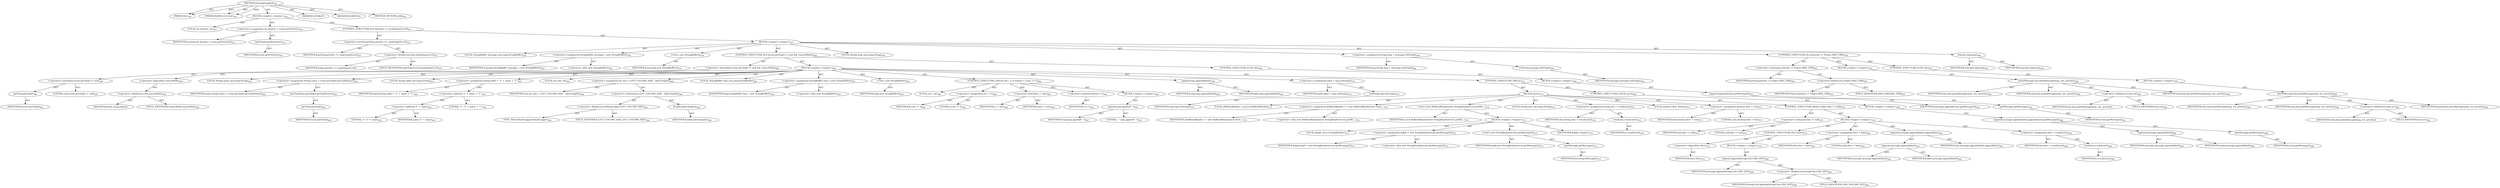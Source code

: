 digraph "messageLogged" {  
"111669149707" [label = <(METHOD,messageLogged)<SUB>254</SUB>> ]
"115964116998" [label = <(PARAM,this)<SUB>254</SUB>> ]
"115964117014" [label = <(PARAM,BuildEvent event)<SUB>254</SUB>> ]
"25769803796" [label = <(BLOCK,&lt;empty&gt;,&lt;empty&gt;)<SUB>254</SUB>> ]
"94489280516" [label = <(LOCAL,int priority: int)<SUB>255</SUB>> ]
"30064771164" [label = <(&lt;operator&gt;.assignment,int priority = event.getPriority())<SUB>255</SUB>> ]
"68719476811" [label = <(IDENTIFIER,priority,int priority = event.getPriority())<SUB>255</SUB>> ]
"30064771165" [label = <(getPriority,getPriority())<SUB>255</SUB>> ]
"68719476812" [label = <(IDENTIFIER,event,getPriority())<SUB>255</SUB>> ]
"47244640265" [label = <(CONTROL_STRUCTURE,IF,if (priority &lt;= msgOutputLevel))<SUB>257</SUB>> ]
"30064771166" [label = <(&lt;operator&gt;.lessEqualsThan,priority &lt;= msgOutputLevel)<SUB>257</SUB>> ]
"68719476813" [label = <(IDENTIFIER,priority,priority &lt;= msgOutputLevel)<SUB>257</SUB>> ]
"30064771167" [label = <(&lt;operator&gt;.fieldAccess,this.msgOutputLevel)<SUB>257</SUB>> ]
"68719476814" [label = <(IDENTIFIER,this,priority &lt;= msgOutputLevel)> ]
"55834574876" [label = <(FIELD_IDENTIFIER,msgOutputLevel,msgOutputLevel)<SUB>257</SUB>> ]
"25769803797" [label = <(BLOCK,&lt;empty&gt;,&lt;empty&gt;)<SUB>257</SUB>> ]
"94489280517" [label = <(LOCAL,StringBuffer message: java.lang.StringBuffer)<SUB>259</SUB>> ]
"30064771168" [label = <(&lt;operator&gt;.assignment,StringBuffer message = new StringBuffer())<SUB>259</SUB>> ]
"68719476815" [label = <(IDENTIFIER,message,StringBuffer message = new StringBuffer())<SUB>259</SUB>> ]
"30064771169" [label = <(&lt;operator&gt;.alloc,new StringBuffer())<SUB>259</SUB>> ]
"30064771170" [label = <(&lt;init&gt;,new StringBuffer())<SUB>259</SUB>> ]
"68719476816" [label = <(IDENTIFIER,message,new StringBuffer())<SUB>259</SUB>> ]
"47244640266" [label = <(CONTROL_STRUCTURE,IF,if (event.getTask() != null &amp;&amp; !emacsMode))<SUB>260</SUB>> ]
"30064771171" [label = <(&lt;operator&gt;.logicalAnd,event.getTask() != null &amp;&amp; !emacsMode)<SUB>260</SUB>> ]
"30064771172" [label = <(&lt;operator&gt;.notEquals,event.getTask() != null)<SUB>260</SUB>> ]
"30064771173" [label = <(getTask,getTask())<SUB>260</SUB>> ]
"68719476817" [label = <(IDENTIFIER,event,getTask())<SUB>260</SUB>> ]
"90194313226" [label = <(LITERAL,null,event.getTask() != null)<SUB>260</SUB>> ]
"30064771174" [label = <(&lt;operator&gt;.logicalNot,!emacsMode)<SUB>260</SUB>> ]
"30064771175" [label = <(&lt;operator&gt;.fieldAccess,this.emacsMode)<SUB>260</SUB>> ]
"68719476818" [label = <(IDENTIFIER,this,!emacsMode)> ]
"55834574877" [label = <(FIELD_IDENTIFIER,emacsMode,emacsMode)<SUB>260</SUB>> ]
"25769803798" [label = <(BLOCK,&lt;empty&gt;,&lt;empty&gt;)<SUB>260</SUB>> ]
"94489280518" [label = <(LOCAL,String name: java.lang.String)<SUB>262</SUB>> ]
"30064771176" [label = <(&lt;operator&gt;.assignment,String name = event.getTask().getTaskName())<SUB>262</SUB>> ]
"68719476819" [label = <(IDENTIFIER,name,String name = event.getTask().getTaskName())<SUB>262</SUB>> ]
"30064771177" [label = <(getTaskName,getTask().getTaskName())<SUB>262</SUB>> ]
"30064771178" [label = <(getTask,getTask())<SUB>262</SUB>> ]
"68719476820" [label = <(IDENTIFIER,event,getTask())<SUB>262</SUB>> ]
"94489280519" [label = <(LOCAL,String label: java.lang.String)<SUB>263</SUB>> ]
"30064771179" [label = <(&lt;operator&gt;.assignment,String label = &quot;[&quot; + name + &quot;] &quot;)<SUB>263</SUB>> ]
"68719476821" [label = <(IDENTIFIER,label,String label = &quot;[&quot; + name + &quot;] &quot;)<SUB>263</SUB>> ]
"30064771180" [label = <(&lt;operator&gt;.addition,&quot;[&quot; + name + &quot;] &quot;)<SUB>263</SUB>> ]
"30064771181" [label = <(&lt;operator&gt;.addition,&quot;[&quot; + name)<SUB>263</SUB>> ]
"90194313227" [label = <(LITERAL,&quot;[&quot;,&quot;[&quot; + name)<SUB>263</SUB>> ]
"68719476822" [label = <(IDENTIFIER,name,&quot;[&quot; + name)<SUB>263</SUB>> ]
"90194313228" [label = <(LITERAL,&quot;] &quot;,&quot;[&quot; + name + &quot;] &quot;)<SUB>263</SUB>> ]
"94489280520" [label = <(LOCAL,int size: int)<SUB>264</SUB>> ]
"30064771182" [label = <(&lt;operator&gt;.assignment,int size = LEFT_COLUMN_SIZE - label.length())<SUB>264</SUB>> ]
"68719476823" [label = <(IDENTIFIER,size,int size = LEFT_COLUMN_SIZE - label.length())<SUB>264</SUB>> ]
"30064771183" [label = <(&lt;operator&gt;.subtraction,LEFT_COLUMN_SIZE - label.length())<SUB>264</SUB>> ]
"30064771184" [label = <(&lt;operator&gt;.fieldAccess,DefaultLogger.LEFT_COLUMN_SIZE)<SUB>264</SUB>> ]
"180388626436" [label = <(TYPE_REF,DefaultLogger,DefaultLogger)<SUB>264</SUB>> ]
"55834574878" [label = <(FIELD_IDENTIFIER,LEFT_COLUMN_SIZE,LEFT_COLUMN_SIZE)<SUB>264</SUB>> ]
"30064771185" [label = <(length,label.length())<SUB>264</SUB>> ]
"68719476824" [label = <(IDENTIFIER,label,label.length())<SUB>264</SUB>> ]
"94489280521" [label = <(LOCAL,StringBuffer tmp: java.lang.StringBuffer)<SUB>265</SUB>> ]
"30064771186" [label = <(&lt;operator&gt;.assignment,StringBuffer tmp = new StringBuffer())<SUB>265</SUB>> ]
"68719476825" [label = <(IDENTIFIER,tmp,StringBuffer tmp = new StringBuffer())<SUB>265</SUB>> ]
"30064771187" [label = <(&lt;operator&gt;.alloc,new StringBuffer())<SUB>265</SUB>> ]
"30064771188" [label = <(&lt;init&gt;,new StringBuffer())<SUB>265</SUB>> ]
"68719476826" [label = <(IDENTIFIER,tmp,new StringBuffer())<SUB>265</SUB>> ]
"47244640267" [label = <(CONTROL_STRUCTURE,FOR,for (int i = 0; Some(i &lt; size); i++))<SUB>266</SUB>> ]
"94489280522" [label = <(LOCAL,int i: int)<SUB>266</SUB>> ]
"30064771189" [label = <(&lt;operator&gt;.assignment,int i = 0)<SUB>266</SUB>> ]
"68719476827" [label = <(IDENTIFIER,i,int i = 0)<SUB>266</SUB>> ]
"90194313229" [label = <(LITERAL,0,int i = 0)<SUB>266</SUB>> ]
"30064771190" [label = <(&lt;operator&gt;.lessThan,i &lt; size)<SUB>266</SUB>> ]
"68719476828" [label = <(IDENTIFIER,i,i &lt; size)<SUB>266</SUB>> ]
"68719476829" [label = <(IDENTIFIER,size,i &lt; size)<SUB>266</SUB>> ]
"30064771191" [label = <(&lt;operator&gt;.postIncrement,i++)<SUB>266</SUB>> ]
"68719476830" [label = <(IDENTIFIER,i,i++)<SUB>266</SUB>> ]
"25769803799" [label = <(BLOCK,&lt;empty&gt;,&lt;empty&gt;)<SUB>266</SUB>> ]
"30064771192" [label = <(append,tmp.append(&quot; &quot;))<SUB>267</SUB>> ]
"68719476831" [label = <(IDENTIFIER,tmp,tmp.append(&quot; &quot;))<SUB>267</SUB>> ]
"90194313230" [label = <(LITERAL,&quot; &quot;,tmp.append(&quot; &quot;))<SUB>267</SUB>> ]
"30064771193" [label = <(append,tmp.append(label))<SUB>269</SUB>> ]
"68719476832" [label = <(IDENTIFIER,tmp,tmp.append(label))<SUB>269</SUB>> ]
"68719476833" [label = <(IDENTIFIER,label,tmp.append(label))<SUB>269</SUB>> ]
"30064771194" [label = <(&lt;operator&gt;.assignment,label = tmp.toString())<SUB>270</SUB>> ]
"68719476834" [label = <(IDENTIFIER,label,label = tmp.toString())<SUB>270</SUB>> ]
"30064771195" [label = <(toString,tmp.toString())<SUB>270</SUB>> ]
"68719476835" [label = <(IDENTIFIER,tmp,tmp.toString())<SUB>270</SUB>> ]
"47244640268" [label = <(CONTROL_STRUCTURE,TRY,try)<SUB>272</SUB>> ]
"25769803800" [label = <(BLOCK,try,try)<SUB>272</SUB>> ]
"94489280523" [label = <(LOCAL,BufferedReader r: java.io.BufferedReader)<SUB>273</SUB>> ]
"30064771196" [label = <(&lt;operator&gt;.assignment,BufferedReader r = new BufferedReader(new Strin...)<SUB>273</SUB>> ]
"68719476836" [label = <(IDENTIFIER,r,BufferedReader r = new BufferedReader(new Strin...)<SUB>273</SUB>> ]
"30064771197" [label = <(&lt;operator&gt;.alloc,new BufferedReader(new StringReader(event.getMe...)<SUB>274</SUB>> ]
"30064771198" [label = <(&lt;init&gt;,new BufferedReader(new StringReader(event.getMe...)<SUB>274</SUB>> ]
"68719476837" [label = <(IDENTIFIER,r,new BufferedReader(new StringReader(event.getMe...)<SUB>273</SUB>> ]
"25769803801" [label = <(BLOCK,&lt;empty&gt;,&lt;empty&gt;)<SUB>275</SUB>> ]
"94489280524" [label = <(LOCAL,$obj0: java.io.StringReader)<SUB>275</SUB>> ]
"30064771199" [label = <(&lt;operator&gt;.assignment,$obj0 = new StringReader(event.getMessage()))<SUB>275</SUB>> ]
"68719476838" [label = <(IDENTIFIER,$obj0,$obj0 = new StringReader(event.getMessage()))<SUB>275</SUB>> ]
"30064771200" [label = <(&lt;operator&gt;.alloc,new StringReader(event.getMessage()))<SUB>275</SUB>> ]
"30064771201" [label = <(&lt;init&gt;,new StringReader(event.getMessage()))<SUB>275</SUB>> ]
"68719476839" [label = <(IDENTIFIER,$obj0,new StringReader(event.getMessage()))<SUB>275</SUB>> ]
"30064771202" [label = <(getMessage,getMessage())<SUB>275</SUB>> ]
"68719476840" [label = <(IDENTIFIER,event,getMessage())<SUB>275</SUB>> ]
"68719476841" [label = <(IDENTIFIER,$obj0,&lt;empty&gt;)<SUB>275</SUB>> ]
"94489280525" [label = <(LOCAL,String line: java.lang.String)<SUB>276</SUB>> ]
"30064771203" [label = <(&lt;operator&gt;.assignment,String line = r.readLine())<SUB>276</SUB>> ]
"68719476842" [label = <(IDENTIFIER,line,String line = r.readLine())<SUB>276</SUB>> ]
"30064771204" [label = <(readLine,r.readLine())<SUB>276</SUB>> ]
"68719476843" [label = <(IDENTIFIER,r,r.readLine())<SUB>276</SUB>> ]
"94489280526" [label = <(LOCAL,boolean first: boolean)<SUB>277</SUB>> ]
"30064771205" [label = <(&lt;operator&gt;.assignment,boolean first = true)<SUB>277</SUB>> ]
"68719476844" [label = <(IDENTIFIER,first,boolean first = true)<SUB>277</SUB>> ]
"90194313231" [label = <(LITERAL,true,boolean first = true)<SUB>277</SUB>> ]
"47244640269" [label = <(CONTROL_STRUCTURE,WHILE,while (line != null))<SUB>278</SUB>> ]
"30064771206" [label = <(&lt;operator&gt;.notEquals,line != null)<SUB>278</SUB>> ]
"68719476845" [label = <(IDENTIFIER,line,line != null)<SUB>278</SUB>> ]
"90194313232" [label = <(LITERAL,null,line != null)<SUB>278</SUB>> ]
"25769803802" [label = <(BLOCK,&lt;empty&gt;,&lt;empty&gt;)<SUB>278</SUB>> ]
"47244640270" [label = <(CONTROL_STRUCTURE,IF,if (!first))<SUB>279</SUB>> ]
"30064771207" [label = <(&lt;operator&gt;.logicalNot,!first)<SUB>279</SUB>> ]
"68719476846" [label = <(IDENTIFIER,first,!first)<SUB>279</SUB>> ]
"25769803803" [label = <(BLOCK,&lt;empty&gt;,&lt;empty&gt;)<SUB>279</SUB>> ]
"30064771208" [label = <(append,append(StringUtils.LINE_SEP))<SUB>280</SUB>> ]
"68719476847" [label = <(IDENTIFIER,message,append(StringUtils.LINE_SEP))<SUB>280</SUB>> ]
"30064771209" [label = <(&lt;operator&gt;.fieldAccess,StringUtils.LINE_SEP)<SUB>280</SUB>> ]
"68719476848" [label = <(IDENTIFIER,StringUtils,append(StringUtils.LINE_SEP))<SUB>280</SUB>> ]
"55834574879" [label = <(FIELD_IDENTIFIER,LINE_SEP,LINE_SEP)<SUB>280</SUB>> ]
"30064771210" [label = <(&lt;operator&gt;.assignment,first = false)<SUB>282</SUB>> ]
"68719476849" [label = <(IDENTIFIER,first,first = false)<SUB>282</SUB>> ]
"90194313233" [label = <(LITERAL,false,first = false)<SUB>282</SUB>> ]
"30064771211" [label = <(append,message.append(label).append(line))<SUB>283</SUB>> ]
"30064771212" [label = <(append,message.append(label))<SUB>283</SUB>> ]
"68719476850" [label = <(IDENTIFIER,message,message.append(label))<SUB>283</SUB>> ]
"68719476851" [label = <(IDENTIFIER,label,message.append(label))<SUB>283</SUB>> ]
"68719476852" [label = <(IDENTIFIER,line,message.append(label).append(line))<SUB>283</SUB>> ]
"30064771213" [label = <(&lt;operator&gt;.assignment,line = r.readLine())<SUB>284</SUB>> ]
"68719476853" [label = <(IDENTIFIER,line,line = r.readLine())<SUB>284</SUB>> ]
"30064771214" [label = <(readLine,r.readLine())<SUB>284</SUB>> ]
"68719476854" [label = <(IDENTIFIER,r,r.readLine())<SUB>284</SUB>> ]
"47244640271" [label = <(CONTROL_STRUCTURE,CATCH,catch)<SUB>286</SUB>> ]
"25769803804" [label = <(BLOCK,&lt;empty&gt;,&lt;empty&gt;)<SUB>286</SUB>> ]
"30064771215" [label = <(append,message.append(label).append(event.getMessage()))<SUB>288</SUB>> ]
"30064771216" [label = <(append,message.append(label))<SUB>288</SUB>> ]
"68719476855" [label = <(IDENTIFIER,message,message.append(label))<SUB>288</SUB>> ]
"68719476856" [label = <(IDENTIFIER,label,message.append(label))<SUB>288</SUB>> ]
"30064771217" [label = <(getMessage,getMessage())<SUB>288</SUB>> ]
"68719476857" [label = <(IDENTIFIER,event,getMessage())<SUB>288</SUB>> ]
"47244640272" [label = <(CONTROL_STRUCTURE,ELSE,else)<SUB>290</SUB>> ]
"25769803805" [label = <(BLOCK,&lt;empty&gt;,&lt;empty&gt;)<SUB>290</SUB>> ]
"30064771218" [label = <(append,append(event.getMessage()))<SUB>291</SUB>> ]
"68719476858" [label = <(IDENTIFIER,message,append(event.getMessage()))<SUB>291</SUB>> ]
"30064771219" [label = <(getMessage,getMessage())<SUB>291</SUB>> ]
"68719476859" [label = <(IDENTIFIER,event,getMessage())<SUB>291</SUB>> ]
"94489280527" [label = <(LOCAL,String msg: java.lang.String)<SUB>294</SUB>> ]
"30064771220" [label = <(&lt;operator&gt;.assignment,String msg = message.toString())<SUB>294</SUB>> ]
"68719476860" [label = <(IDENTIFIER,msg,String msg = message.toString())<SUB>294</SUB>> ]
"30064771221" [label = <(toString,message.toString())<SUB>294</SUB>> ]
"68719476861" [label = <(IDENTIFIER,message,message.toString())<SUB>294</SUB>> ]
"47244640273" [label = <(CONTROL_STRUCTURE,IF,if (priority != Project.MSG_ERR))<SUB>295</SUB>> ]
"30064771222" [label = <(&lt;operator&gt;.notEquals,priority != Project.MSG_ERR)<SUB>295</SUB>> ]
"68719476862" [label = <(IDENTIFIER,priority,priority != Project.MSG_ERR)<SUB>295</SUB>> ]
"30064771223" [label = <(&lt;operator&gt;.fieldAccess,Project.MSG_ERR)<SUB>295</SUB>> ]
"68719476863" [label = <(IDENTIFIER,Project,priority != Project.MSG_ERR)<SUB>295</SUB>> ]
"55834574880" [label = <(FIELD_IDENTIFIER,MSG_ERR,MSG_ERR)<SUB>295</SUB>> ]
"25769803806" [label = <(BLOCK,&lt;empty&gt;,&lt;empty&gt;)<SUB>295</SUB>> ]
"30064771224" [label = <(printMessage,this.printMessage(msg, out, priority))<SUB>296</SUB>> ]
"68719476745" [label = <(IDENTIFIER,this,this.printMessage(msg, out, priority))<SUB>296</SUB>> ]
"68719476864" [label = <(IDENTIFIER,msg,this.printMessage(msg, out, priority))<SUB>296</SUB>> ]
"30064771225" [label = <(&lt;operator&gt;.fieldAccess,this.out)<SUB>296</SUB>> ]
"68719476865" [label = <(IDENTIFIER,this,this.printMessage(msg, out, priority))> ]
"55834574881" [label = <(FIELD_IDENTIFIER,out,out)<SUB>296</SUB>> ]
"68719476866" [label = <(IDENTIFIER,priority,this.printMessage(msg, out, priority))<SUB>296</SUB>> ]
"47244640274" [label = <(CONTROL_STRUCTURE,ELSE,else)<SUB>297</SUB>> ]
"25769803807" [label = <(BLOCK,&lt;empty&gt;,&lt;empty&gt;)<SUB>297</SUB>> ]
"30064771226" [label = <(printMessage,this.printMessage(msg, err, priority))<SUB>298</SUB>> ]
"68719476746" [label = <(IDENTIFIER,this,this.printMessage(msg, err, priority))<SUB>298</SUB>> ]
"68719476867" [label = <(IDENTIFIER,msg,this.printMessage(msg, err, priority))<SUB>298</SUB>> ]
"30064771227" [label = <(&lt;operator&gt;.fieldAccess,this.err)<SUB>298</SUB>> ]
"68719476868" [label = <(IDENTIFIER,this,this.printMessage(msg, err, priority))> ]
"55834574882" [label = <(FIELD_IDENTIFIER,err,err)<SUB>298</SUB>> ]
"68719476869" [label = <(IDENTIFIER,priority,this.printMessage(msg, err, priority))<SUB>298</SUB>> ]
"30064771228" [label = <(log,this.log(msg))<SUB>300</SUB>> ]
"68719476747" [label = <(IDENTIFIER,this,this.log(msg))<SUB>300</SUB>> ]
"68719476870" [label = <(IDENTIFIER,msg,this.log(msg))<SUB>300</SUB>> ]
"133143986207" [label = <(MODIFIER,PUBLIC)> ]
"133143986208" [label = <(MODIFIER,VIRTUAL)> ]
"128849018891" [label = <(METHOD_RETURN,void)<SUB>254</SUB>> ]
  "111669149707" -> "115964116998"  [ label = "AST: "] 
  "111669149707" -> "115964117014"  [ label = "AST: "] 
  "111669149707" -> "25769803796"  [ label = "AST: "] 
  "111669149707" -> "133143986207"  [ label = "AST: "] 
  "111669149707" -> "133143986208"  [ label = "AST: "] 
  "111669149707" -> "128849018891"  [ label = "AST: "] 
  "25769803796" -> "94489280516"  [ label = "AST: "] 
  "25769803796" -> "30064771164"  [ label = "AST: "] 
  "25769803796" -> "47244640265"  [ label = "AST: "] 
  "30064771164" -> "68719476811"  [ label = "AST: "] 
  "30064771164" -> "30064771165"  [ label = "AST: "] 
  "30064771165" -> "68719476812"  [ label = "AST: "] 
  "47244640265" -> "30064771166"  [ label = "AST: "] 
  "47244640265" -> "25769803797"  [ label = "AST: "] 
  "30064771166" -> "68719476813"  [ label = "AST: "] 
  "30064771166" -> "30064771167"  [ label = "AST: "] 
  "30064771167" -> "68719476814"  [ label = "AST: "] 
  "30064771167" -> "55834574876"  [ label = "AST: "] 
  "25769803797" -> "94489280517"  [ label = "AST: "] 
  "25769803797" -> "30064771168"  [ label = "AST: "] 
  "25769803797" -> "30064771170"  [ label = "AST: "] 
  "25769803797" -> "47244640266"  [ label = "AST: "] 
  "25769803797" -> "94489280527"  [ label = "AST: "] 
  "25769803797" -> "30064771220"  [ label = "AST: "] 
  "25769803797" -> "47244640273"  [ label = "AST: "] 
  "25769803797" -> "30064771228"  [ label = "AST: "] 
  "30064771168" -> "68719476815"  [ label = "AST: "] 
  "30064771168" -> "30064771169"  [ label = "AST: "] 
  "30064771170" -> "68719476816"  [ label = "AST: "] 
  "47244640266" -> "30064771171"  [ label = "AST: "] 
  "47244640266" -> "25769803798"  [ label = "AST: "] 
  "47244640266" -> "47244640272"  [ label = "AST: "] 
  "30064771171" -> "30064771172"  [ label = "AST: "] 
  "30064771171" -> "30064771174"  [ label = "AST: "] 
  "30064771172" -> "30064771173"  [ label = "AST: "] 
  "30064771172" -> "90194313226"  [ label = "AST: "] 
  "30064771173" -> "68719476817"  [ label = "AST: "] 
  "30064771174" -> "30064771175"  [ label = "AST: "] 
  "30064771175" -> "68719476818"  [ label = "AST: "] 
  "30064771175" -> "55834574877"  [ label = "AST: "] 
  "25769803798" -> "94489280518"  [ label = "AST: "] 
  "25769803798" -> "30064771176"  [ label = "AST: "] 
  "25769803798" -> "94489280519"  [ label = "AST: "] 
  "25769803798" -> "30064771179"  [ label = "AST: "] 
  "25769803798" -> "94489280520"  [ label = "AST: "] 
  "25769803798" -> "30064771182"  [ label = "AST: "] 
  "25769803798" -> "94489280521"  [ label = "AST: "] 
  "25769803798" -> "30064771186"  [ label = "AST: "] 
  "25769803798" -> "30064771188"  [ label = "AST: "] 
  "25769803798" -> "47244640267"  [ label = "AST: "] 
  "25769803798" -> "30064771193"  [ label = "AST: "] 
  "25769803798" -> "30064771194"  [ label = "AST: "] 
  "25769803798" -> "47244640268"  [ label = "AST: "] 
  "30064771176" -> "68719476819"  [ label = "AST: "] 
  "30064771176" -> "30064771177"  [ label = "AST: "] 
  "30064771177" -> "30064771178"  [ label = "AST: "] 
  "30064771178" -> "68719476820"  [ label = "AST: "] 
  "30064771179" -> "68719476821"  [ label = "AST: "] 
  "30064771179" -> "30064771180"  [ label = "AST: "] 
  "30064771180" -> "30064771181"  [ label = "AST: "] 
  "30064771180" -> "90194313228"  [ label = "AST: "] 
  "30064771181" -> "90194313227"  [ label = "AST: "] 
  "30064771181" -> "68719476822"  [ label = "AST: "] 
  "30064771182" -> "68719476823"  [ label = "AST: "] 
  "30064771182" -> "30064771183"  [ label = "AST: "] 
  "30064771183" -> "30064771184"  [ label = "AST: "] 
  "30064771183" -> "30064771185"  [ label = "AST: "] 
  "30064771184" -> "180388626436"  [ label = "AST: "] 
  "30064771184" -> "55834574878"  [ label = "AST: "] 
  "30064771185" -> "68719476824"  [ label = "AST: "] 
  "30064771186" -> "68719476825"  [ label = "AST: "] 
  "30064771186" -> "30064771187"  [ label = "AST: "] 
  "30064771188" -> "68719476826"  [ label = "AST: "] 
  "47244640267" -> "94489280522"  [ label = "AST: "] 
  "47244640267" -> "30064771189"  [ label = "AST: "] 
  "47244640267" -> "30064771190"  [ label = "AST: "] 
  "47244640267" -> "30064771191"  [ label = "AST: "] 
  "47244640267" -> "25769803799"  [ label = "AST: "] 
  "30064771189" -> "68719476827"  [ label = "AST: "] 
  "30064771189" -> "90194313229"  [ label = "AST: "] 
  "30064771190" -> "68719476828"  [ label = "AST: "] 
  "30064771190" -> "68719476829"  [ label = "AST: "] 
  "30064771191" -> "68719476830"  [ label = "AST: "] 
  "25769803799" -> "30064771192"  [ label = "AST: "] 
  "30064771192" -> "68719476831"  [ label = "AST: "] 
  "30064771192" -> "90194313230"  [ label = "AST: "] 
  "30064771193" -> "68719476832"  [ label = "AST: "] 
  "30064771193" -> "68719476833"  [ label = "AST: "] 
  "30064771194" -> "68719476834"  [ label = "AST: "] 
  "30064771194" -> "30064771195"  [ label = "AST: "] 
  "30064771195" -> "68719476835"  [ label = "AST: "] 
  "47244640268" -> "25769803800"  [ label = "AST: "] 
  "47244640268" -> "47244640271"  [ label = "AST: "] 
  "25769803800" -> "94489280523"  [ label = "AST: "] 
  "25769803800" -> "30064771196"  [ label = "AST: "] 
  "25769803800" -> "30064771198"  [ label = "AST: "] 
  "25769803800" -> "94489280525"  [ label = "AST: "] 
  "25769803800" -> "30064771203"  [ label = "AST: "] 
  "25769803800" -> "94489280526"  [ label = "AST: "] 
  "25769803800" -> "30064771205"  [ label = "AST: "] 
  "25769803800" -> "47244640269"  [ label = "AST: "] 
  "30064771196" -> "68719476836"  [ label = "AST: "] 
  "30064771196" -> "30064771197"  [ label = "AST: "] 
  "30064771198" -> "68719476837"  [ label = "AST: "] 
  "30064771198" -> "25769803801"  [ label = "AST: "] 
  "25769803801" -> "94489280524"  [ label = "AST: "] 
  "25769803801" -> "30064771199"  [ label = "AST: "] 
  "25769803801" -> "30064771201"  [ label = "AST: "] 
  "25769803801" -> "68719476841"  [ label = "AST: "] 
  "30064771199" -> "68719476838"  [ label = "AST: "] 
  "30064771199" -> "30064771200"  [ label = "AST: "] 
  "30064771201" -> "68719476839"  [ label = "AST: "] 
  "30064771201" -> "30064771202"  [ label = "AST: "] 
  "30064771202" -> "68719476840"  [ label = "AST: "] 
  "30064771203" -> "68719476842"  [ label = "AST: "] 
  "30064771203" -> "30064771204"  [ label = "AST: "] 
  "30064771204" -> "68719476843"  [ label = "AST: "] 
  "30064771205" -> "68719476844"  [ label = "AST: "] 
  "30064771205" -> "90194313231"  [ label = "AST: "] 
  "47244640269" -> "30064771206"  [ label = "AST: "] 
  "47244640269" -> "25769803802"  [ label = "AST: "] 
  "30064771206" -> "68719476845"  [ label = "AST: "] 
  "30064771206" -> "90194313232"  [ label = "AST: "] 
  "25769803802" -> "47244640270"  [ label = "AST: "] 
  "25769803802" -> "30064771210"  [ label = "AST: "] 
  "25769803802" -> "30064771211"  [ label = "AST: "] 
  "25769803802" -> "30064771213"  [ label = "AST: "] 
  "47244640270" -> "30064771207"  [ label = "AST: "] 
  "47244640270" -> "25769803803"  [ label = "AST: "] 
  "30064771207" -> "68719476846"  [ label = "AST: "] 
  "25769803803" -> "30064771208"  [ label = "AST: "] 
  "30064771208" -> "68719476847"  [ label = "AST: "] 
  "30064771208" -> "30064771209"  [ label = "AST: "] 
  "30064771209" -> "68719476848"  [ label = "AST: "] 
  "30064771209" -> "55834574879"  [ label = "AST: "] 
  "30064771210" -> "68719476849"  [ label = "AST: "] 
  "30064771210" -> "90194313233"  [ label = "AST: "] 
  "30064771211" -> "30064771212"  [ label = "AST: "] 
  "30064771211" -> "68719476852"  [ label = "AST: "] 
  "30064771212" -> "68719476850"  [ label = "AST: "] 
  "30064771212" -> "68719476851"  [ label = "AST: "] 
  "30064771213" -> "68719476853"  [ label = "AST: "] 
  "30064771213" -> "30064771214"  [ label = "AST: "] 
  "30064771214" -> "68719476854"  [ label = "AST: "] 
  "47244640271" -> "25769803804"  [ label = "AST: "] 
  "25769803804" -> "30064771215"  [ label = "AST: "] 
  "30064771215" -> "30064771216"  [ label = "AST: "] 
  "30064771215" -> "30064771217"  [ label = "AST: "] 
  "30064771216" -> "68719476855"  [ label = "AST: "] 
  "30064771216" -> "68719476856"  [ label = "AST: "] 
  "30064771217" -> "68719476857"  [ label = "AST: "] 
  "47244640272" -> "25769803805"  [ label = "AST: "] 
  "25769803805" -> "30064771218"  [ label = "AST: "] 
  "30064771218" -> "68719476858"  [ label = "AST: "] 
  "30064771218" -> "30064771219"  [ label = "AST: "] 
  "30064771219" -> "68719476859"  [ label = "AST: "] 
  "30064771220" -> "68719476860"  [ label = "AST: "] 
  "30064771220" -> "30064771221"  [ label = "AST: "] 
  "30064771221" -> "68719476861"  [ label = "AST: "] 
  "47244640273" -> "30064771222"  [ label = "AST: "] 
  "47244640273" -> "25769803806"  [ label = "AST: "] 
  "47244640273" -> "47244640274"  [ label = "AST: "] 
  "30064771222" -> "68719476862"  [ label = "AST: "] 
  "30064771222" -> "30064771223"  [ label = "AST: "] 
  "30064771223" -> "68719476863"  [ label = "AST: "] 
  "30064771223" -> "55834574880"  [ label = "AST: "] 
  "25769803806" -> "30064771224"  [ label = "AST: "] 
  "30064771224" -> "68719476745"  [ label = "AST: "] 
  "30064771224" -> "68719476864"  [ label = "AST: "] 
  "30064771224" -> "30064771225"  [ label = "AST: "] 
  "30064771224" -> "68719476866"  [ label = "AST: "] 
  "30064771225" -> "68719476865"  [ label = "AST: "] 
  "30064771225" -> "55834574881"  [ label = "AST: "] 
  "47244640274" -> "25769803807"  [ label = "AST: "] 
  "25769803807" -> "30064771226"  [ label = "AST: "] 
  "30064771226" -> "68719476746"  [ label = "AST: "] 
  "30064771226" -> "68719476867"  [ label = "AST: "] 
  "30064771226" -> "30064771227"  [ label = "AST: "] 
  "30064771226" -> "68719476869"  [ label = "AST: "] 
  "30064771227" -> "68719476868"  [ label = "AST: "] 
  "30064771227" -> "55834574882"  [ label = "AST: "] 
  "30064771228" -> "68719476747"  [ label = "AST: "] 
  "30064771228" -> "68719476870"  [ label = "AST: "] 
  "111669149707" -> "115964116998"  [ label = "DDG: "] 
  "111669149707" -> "115964117014"  [ label = "DDG: "] 
}
